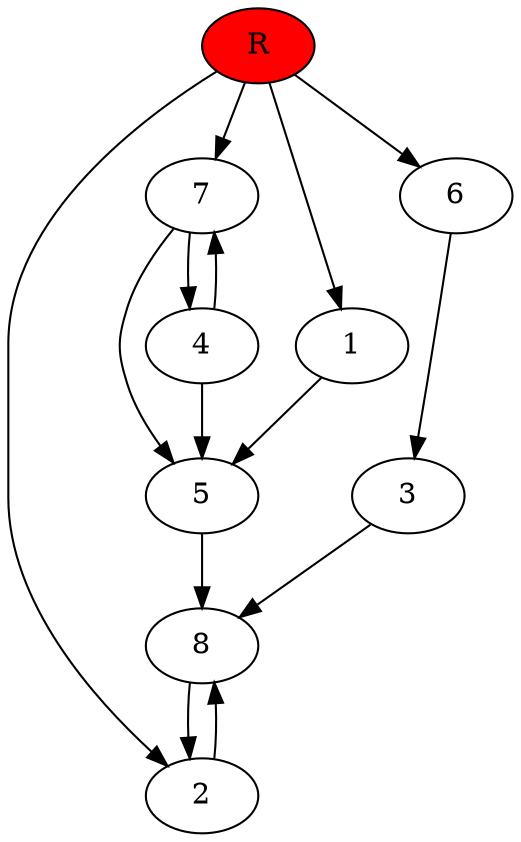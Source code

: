digraph prb43315 {
	1
	2
	3
	4
	5
	6
	7
	8
	R [fillcolor="#ff0000" style=filled]
	1 -> 5
	2 -> 8
	3 -> 8
	4 -> 5
	4 -> 7
	5 -> 8
	6 -> 3
	7 -> 4
	7 -> 5
	8 -> 2
	R -> 1
	R -> 2
	R -> 6
	R -> 7
}
